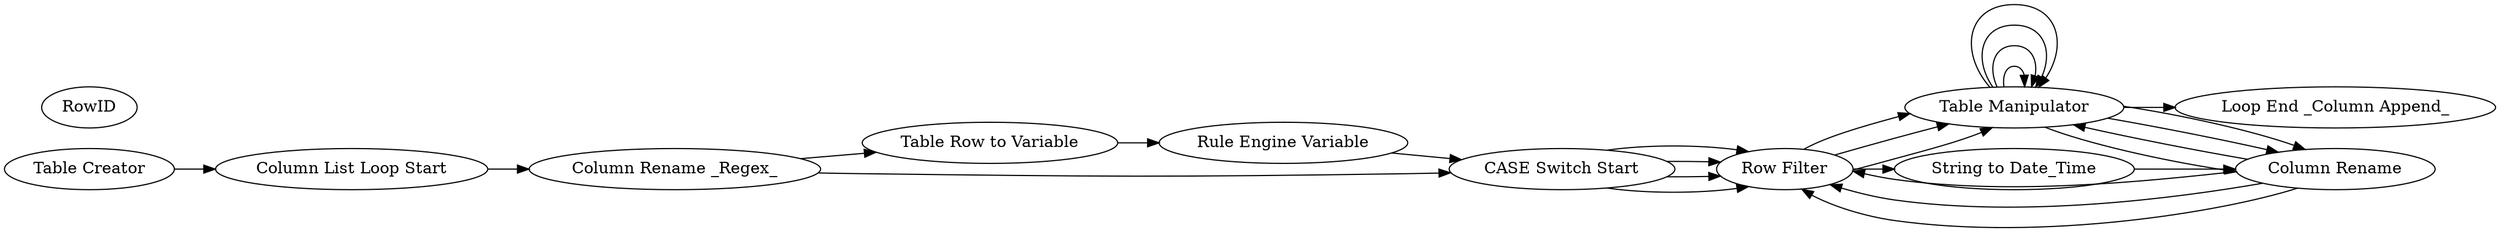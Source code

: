 digraph {
	1 [label="Table Creator"]
	2 [label="Column List Loop Start"]
	3 [label="Table Row to Variable"]
	5 [label="Column Rename _Regex_"]
	6 [label="CASE Switch Start"]
	7 [label="Rule Engine Variable"]
	11 [label="CASE Switch End"]
	8 [label="Row Filter"]
	9 [label="String to Date_Time"]
	10 [label="Column Rename"]
	11 [label=RowID]
	8 [label="Row Filter"]
	10 [label="Column Rename"]
	11 [label="String To Number"]
	12 [label=RowID]
	8 [label="Row Filter"]
	10 [label="Column Rename"]
	11 [label="String To Number"]
	12 [label=RowID]
	8 [label="Row Filter"]
	10 [label="Column Rename"]
	11 [label="Table Manipulator"]
	12 [label=RowID]
	17 [label="Loop End _Column Append_"]
	8 -> 9
	9 -> 10
	10 -> 11
	8 -> 11
	10 -> 8
	11 -> 10
	8 -> 11
	10 -> 8
	11 -> 10
	8 -> 11
	10 -> 8
	11 -> 10
	1 -> 2
	2 -> 5
	3 -> 7
	5 -> 6
	5 -> 3
	6 -> 8
	6 -> 8
	6 -> 8
	6 -> 8
	7 -> 6
	11 -> 17
	11 -> 11
	11 -> 11
	11 -> 11
	11 -> 11
	rankdir=LR
}
